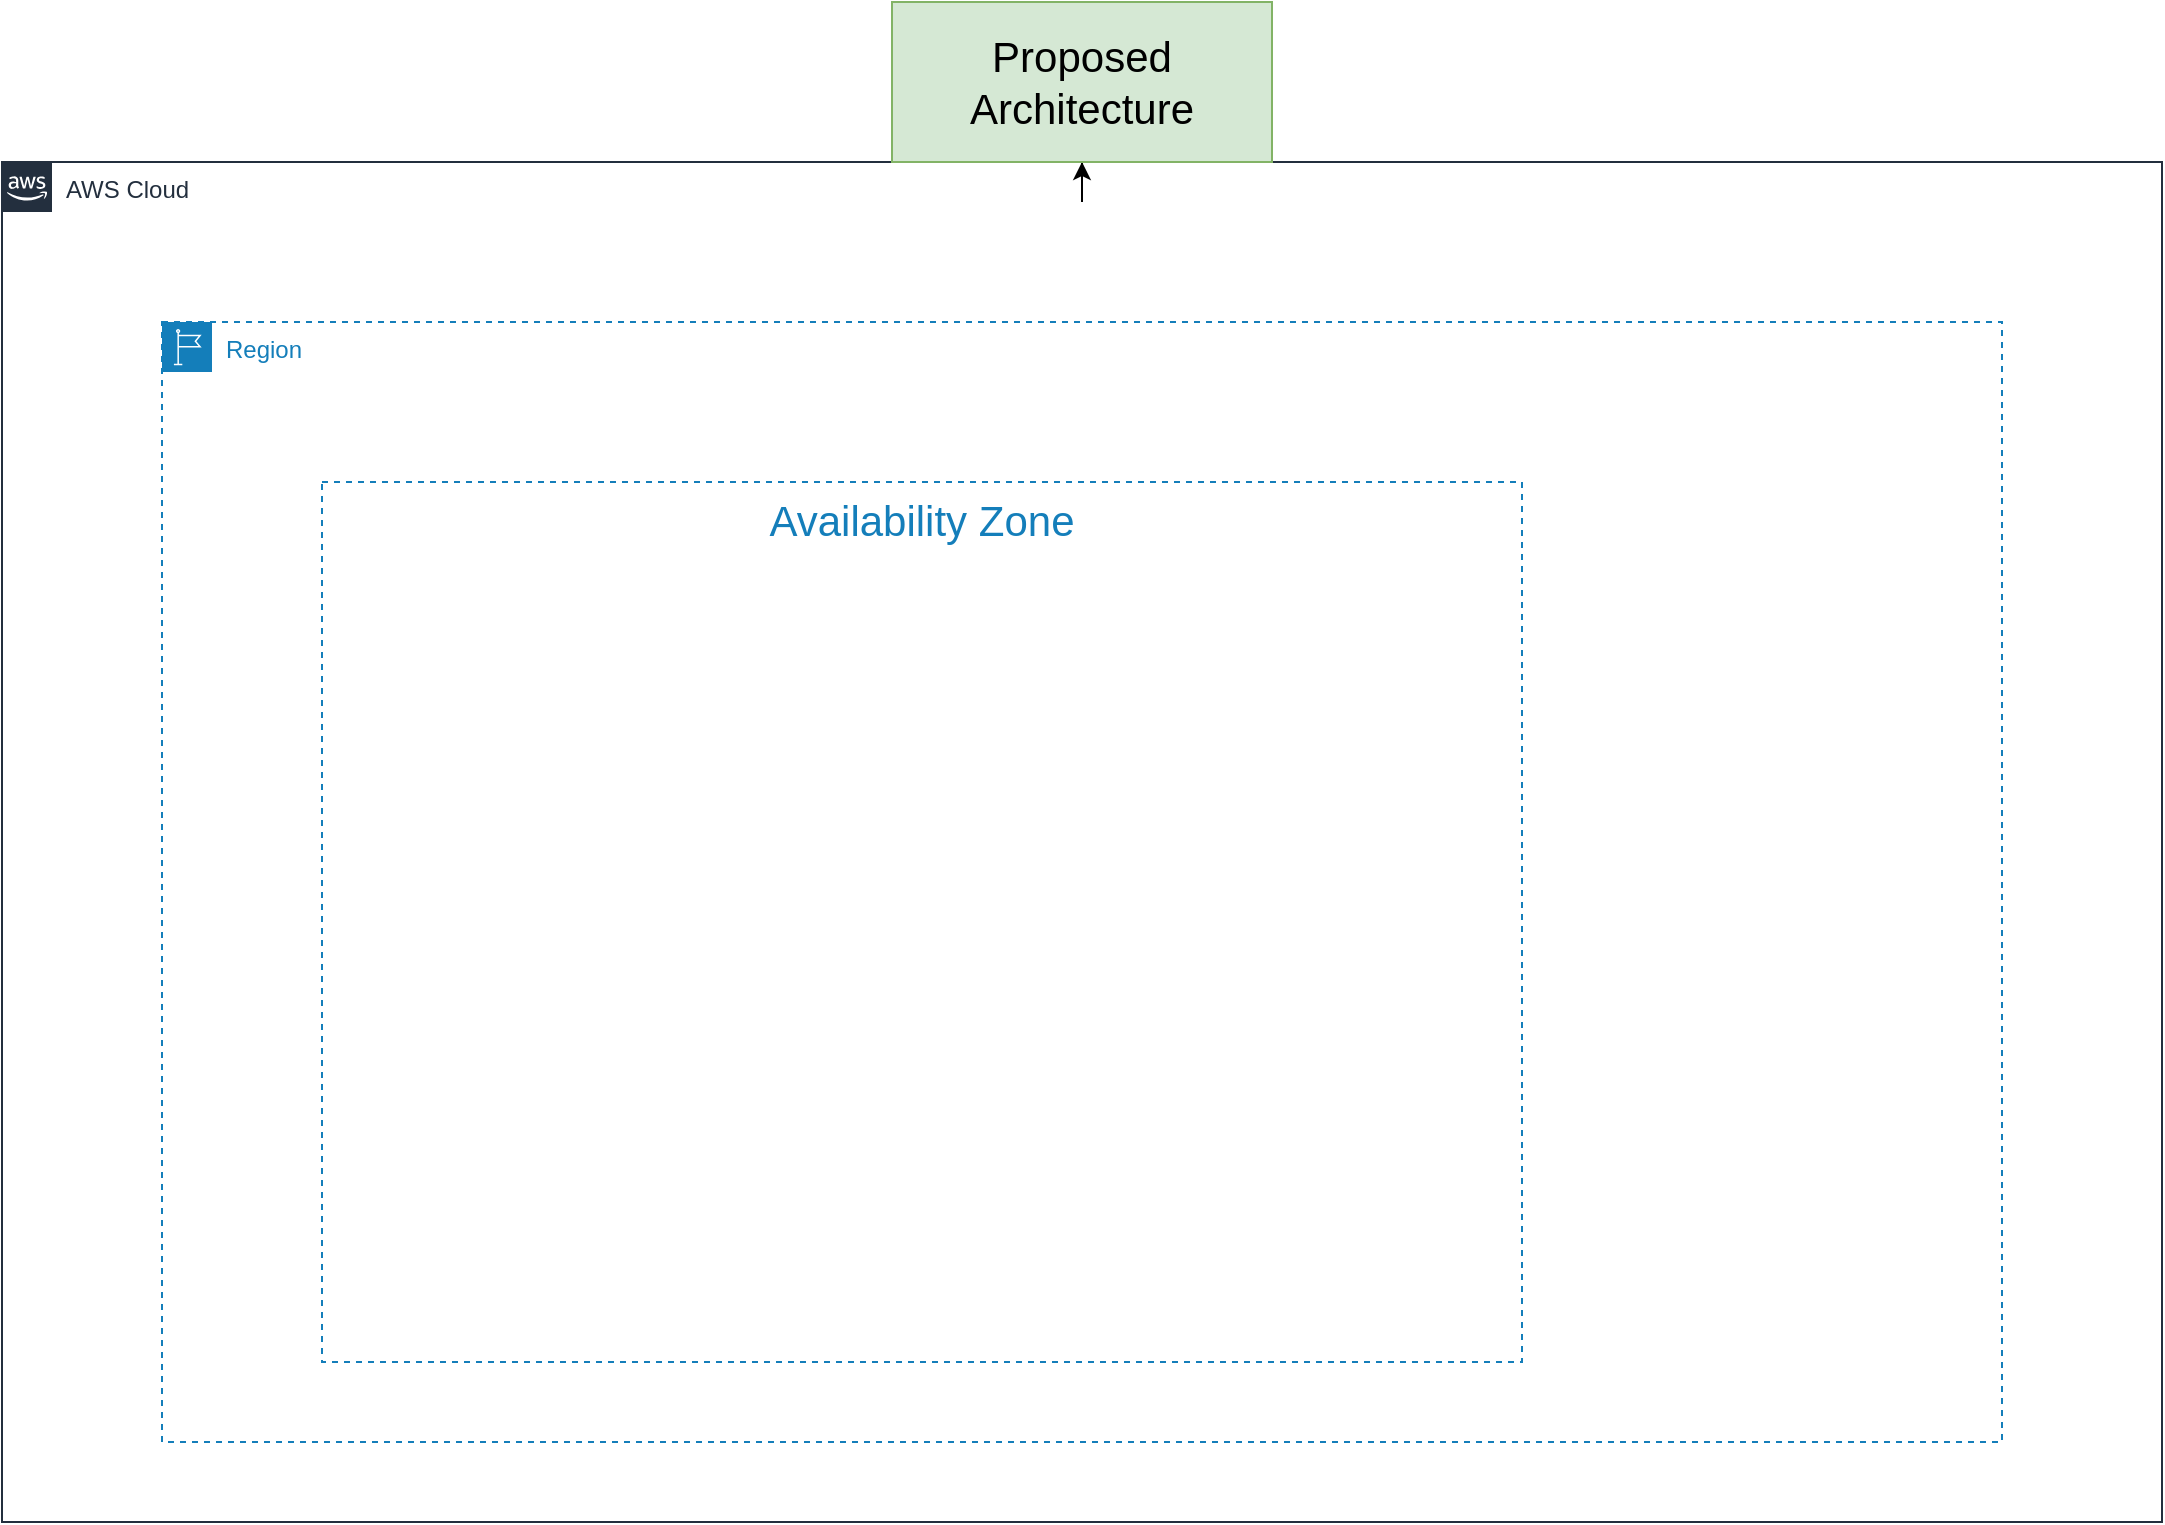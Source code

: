 <mxfile version="20.7.4" type="github">
  <diagram id="Ht1M8jgEwFfnCIfOTk4-" name="Page-1">
    <mxGraphModel dx="1336" dy="868" grid="1" gridSize="10" guides="1" tooltips="1" connect="1" arrows="1" fold="1" page="1" pageScale="1" pageWidth="1169" pageHeight="827" background="#ffffff" math="0" shadow="0">
      <root>
        <mxCell id="0" />
        <mxCell id="1" parent="0" />
        <mxCell id="LSpbR-3DrVivLcXA3vkM-3" value="" style="edgeStyle=orthogonalEdgeStyle;rounded=0;orthogonalLoop=1;jettySize=auto;html=1;fontSize=21;" edge="1" parent="1" source="LSpbR-3DrVivLcXA3vkM-1" target="LSpbR-3DrVivLcXA3vkM-2">
          <mxGeometry relative="1" as="geometry" />
        </mxCell>
        <mxCell id="LSpbR-3DrVivLcXA3vkM-1" value="AWS Cloud" style="points=[[0,0],[0.25,0],[0.5,0],[0.75,0],[1,0],[1,0.25],[1,0.5],[1,0.75],[1,1],[0.75,1],[0.5,1],[0.25,1],[0,1],[0,0.75],[0,0.5],[0,0.25]];outlineConnect=0;gradientColor=none;html=1;whiteSpace=wrap;fontSize=12;fontStyle=0;container=1;pointerEvents=0;collapsible=0;recursiveResize=0;shape=mxgraph.aws4.group;grIcon=mxgraph.aws4.group_aws_cloud_alt;strokeColor=#232F3E;fillColor=none;verticalAlign=top;align=left;spacingLeft=30;fontColor=#232F3E;dashed=0;" vertex="1" parent="1">
          <mxGeometry x="40" y="80" width="1080" height="680" as="geometry" />
        </mxCell>
        <mxCell id="LSpbR-3DrVivLcXA3vkM-4" value="Region" style="points=[[0,0],[0.25,0],[0.5,0],[0.75,0],[1,0],[1,0.25],[1,0.5],[1,0.75],[1,1],[0.75,1],[0.5,1],[0.25,1],[0,1],[0,0.75],[0,0.5],[0,0.25]];outlineConnect=0;gradientColor=none;html=1;whiteSpace=wrap;fontSize=12;fontStyle=0;container=1;pointerEvents=0;collapsible=0;recursiveResize=0;shape=mxgraph.aws4.group;grIcon=mxgraph.aws4.group_region;strokeColor=#147EBA;fillColor=none;verticalAlign=top;align=left;spacingLeft=30;fontColor=#147EBA;dashed=1;" vertex="1" parent="LSpbR-3DrVivLcXA3vkM-1">
          <mxGeometry x="80" y="80" width="920" height="560" as="geometry" />
        </mxCell>
        <mxCell id="LSpbR-3DrVivLcXA3vkM-6" value="Availability Zone" style="fillColor=none;strokeColor=#147EBA;dashed=1;verticalAlign=top;fontStyle=0;fontColor=#147EBA;fontSize=21;" vertex="1" parent="LSpbR-3DrVivLcXA3vkM-4">
          <mxGeometry x="80" y="80" width="600" height="440" as="geometry" />
        </mxCell>
        <mxCell id="LSpbR-3DrVivLcXA3vkM-2" value="&lt;font style=&quot;font-size: 21px;&quot;&gt;Proposed Architecture&lt;/font&gt;" style="text;html=1;strokeColor=#82b366;fillColor=#d5e8d4;align=center;verticalAlign=middle;whiteSpace=wrap;rounded=0;" vertex="1" parent="1">
          <mxGeometry x="485" width="190" height="80" as="geometry" />
        </mxCell>
      </root>
    </mxGraphModel>
  </diagram>
</mxfile>
